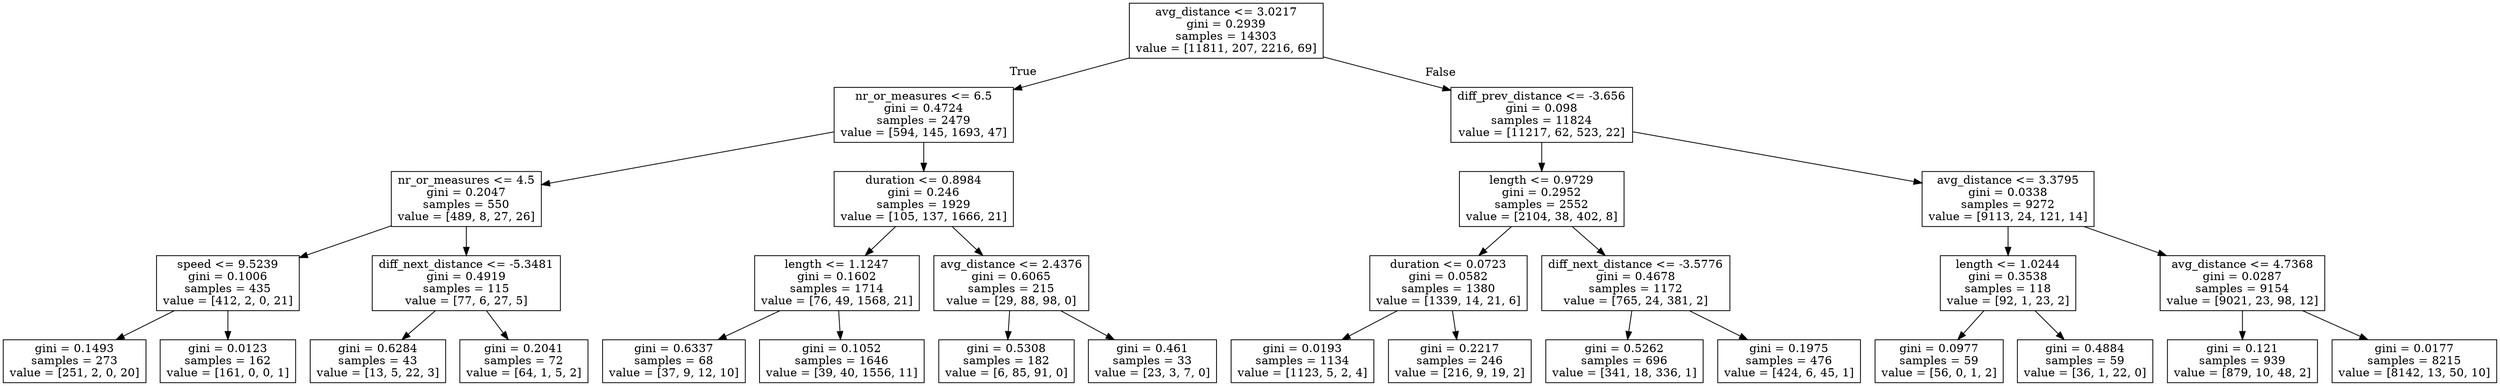 digraph Tree {
node [shape=box] ;
0 [label="avg_distance <= 3.0217\ngini = 0.2939\nsamples = 14303\nvalue = [11811, 207, 2216, 69]"] ;
1 [label="nr_or_measures <= 6.5\ngini = 0.4724\nsamples = 2479\nvalue = [594, 145, 1693, 47]"] ;
0 -> 1 [labeldistance=2.5, labelangle=45, headlabel="True"] ;
2 [label="nr_or_measures <= 4.5\ngini = 0.2047\nsamples = 550\nvalue = [489, 8, 27, 26]"] ;
1 -> 2 ;
3 [label="speed <= 9.5239\ngini = 0.1006\nsamples = 435\nvalue = [412, 2, 0, 21]"] ;
2 -> 3 ;
4 [label="gini = 0.1493\nsamples = 273\nvalue = [251, 2, 0, 20]"] ;
3 -> 4 ;
5 [label="gini = 0.0123\nsamples = 162\nvalue = [161, 0, 0, 1]"] ;
3 -> 5 ;
6 [label="diff_next_distance <= -5.3481\ngini = 0.4919\nsamples = 115\nvalue = [77, 6, 27, 5]"] ;
2 -> 6 ;
7 [label="gini = 0.6284\nsamples = 43\nvalue = [13, 5, 22, 3]"] ;
6 -> 7 ;
8 [label="gini = 0.2041\nsamples = 72\nvalue = [64, 1, 5, 2]"] ;
6 -> 8 ;
9 [label="duration <= 0.8984\ngini = 0.246\nsamples = 1929\nvalue = [105, 137, 1666, 21]"] ;
1 -> 9 ;
10 [label="length <= 1.1247\ngini = 0.1602\nsamples = 1714\nvalue = [76, 49, 1568, 21]"] ;
9 -> 10 ;
11 [label="gini = 0.6337\nsamples = 68\nvalue = [37, 9, 12, 10]"] ;
10 -> 11 ;
12 [label="gini = 0.1052\nsamples = 1646\nvalue = [39, 40, 1556, 11]"] ;
10 -> 12 ;
13 [label="avg_distance <= 2.4376\ngini = 0.6065\nsamples = 215\nvalue = [29, 88, 98, 0]"] ;
9 -> 13 ;
14 [label="gini = 0.5308\nsamples = 182\nvalue = [6, 85, 91, 0]"] ;
13 -> 14 ;
15 [label="gini = 0.461\nsamples = 33\nvalue = [23, 3, 7, 0]"] ;
13 -> 15 ;
16 [label="diff_prev_distance <= -3.656\ngini = 0.098\nsamples = 11824\nvalue = [11217, 62, 523, 22]"] ;
0 -> 16 [labeldistance=2.5, labelangle=-45, headlabel="False"] ;
17 [label="length <= 0.9729\ngini = 0.2952\nsamples = 2552\nvalue = [2104, 38, 402, 8]"] ;
16 -> 17 ;
18 [label="duration <= 0.0723\ngini = 0.0582\nsamples = 1380\nvalue = [1339, 14, 21, 6]"] ;
17 -> 18 ;
19 [label="gini = 0.0193\nsamples = 1134\nvalue = [1123, 5, 2, 4]"] ;
18 -> 19 ;
20 [label="gini = 0.2217\nsamples = 246\nvalue = [216, 9, 19, 2]"] ;
18 -> 20 ;
21 [label="diff_next_distance <= -3.5776\ngini = 0.4678\nsamples = 1172\nvalue = [765, 24, 381, 2]"] ;
17 -> 21 ;
22 [label="gini = 0.5262\nsamples = 696\nvalue = [341, 18, 336, 1]"] ;
21 -> 22 ;
23 [label="gini = 0.1975\nsamples = 476\nvalue = [424, 6, 45, 1]"] ;
21 -> 23 ;
24 [label="avg_distance <= 3.3795\ngini = 0.0338\nsamples = 9272\nvalue = [9113, 24, 121, 14]"] ;
16 -> 24 ;
25 [label="length <= 1.0244\ngini = 0.3538\nsamples = 118\nvalue = [92, 1, 23, 2]"] ;
24 -> 25 ;
26 [label="gini = 0.0977\nsamples = 59\nvalue = [56, 0, 1, 2]"] ;
25 -> 26 ;
27 [label="gini = 0.4884\nsamples = 59\nvalue = [36, 1, 22, 0]"] ;
25 -> 27 ;
28 [label="avg_distance <= 4.7368\ngini = 0.0287\nsamples = 9154\nvalue = [9021, 23, 98, 12]"] ;
24 -> 28 ;
29 [label="gini = 0.121\nsamples = 939\nvalue = [879, 10, 48, 2]"] ;
28 -> 29 ;
30 [label="gini = 0.0177\nsamples = 8215\nvalue = [8142, 13, 50, 10]"] ;
28 -> 30 ;
}